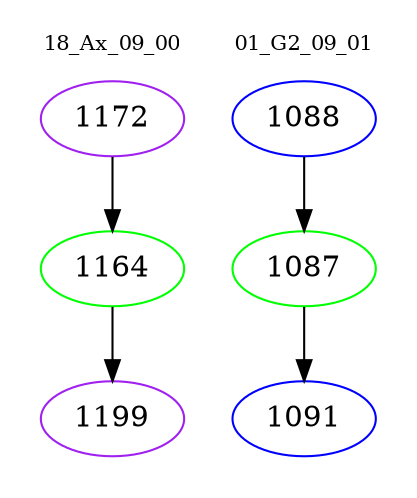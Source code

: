 digraph{
subgraph cluster_0 {
color = white
label = "18_Ax_09_00";
fontsize=10;
T0_1172 [label="1172", color="purple"]
T0_1172 -> T0_1164 [color="black"]
T0_1164 [label="1164", color="green"]
T0_1164 -> T0_1199 [color="black"]
T0_1199 [label="1199", color="purple"]
}
subgraph cluster_1 {
color = white
label = "01_G2_09_01";
fontsize=10;
T1_1088 [label="1088", color="blue"]
T1_1088 -> T1_1087 [color="black"]
T1_1087 [label="1087", color="green"]
T1_1087 -> T1_1091 [color="black"]
T1_1091 [label="1091", color="blue"]
}
}
